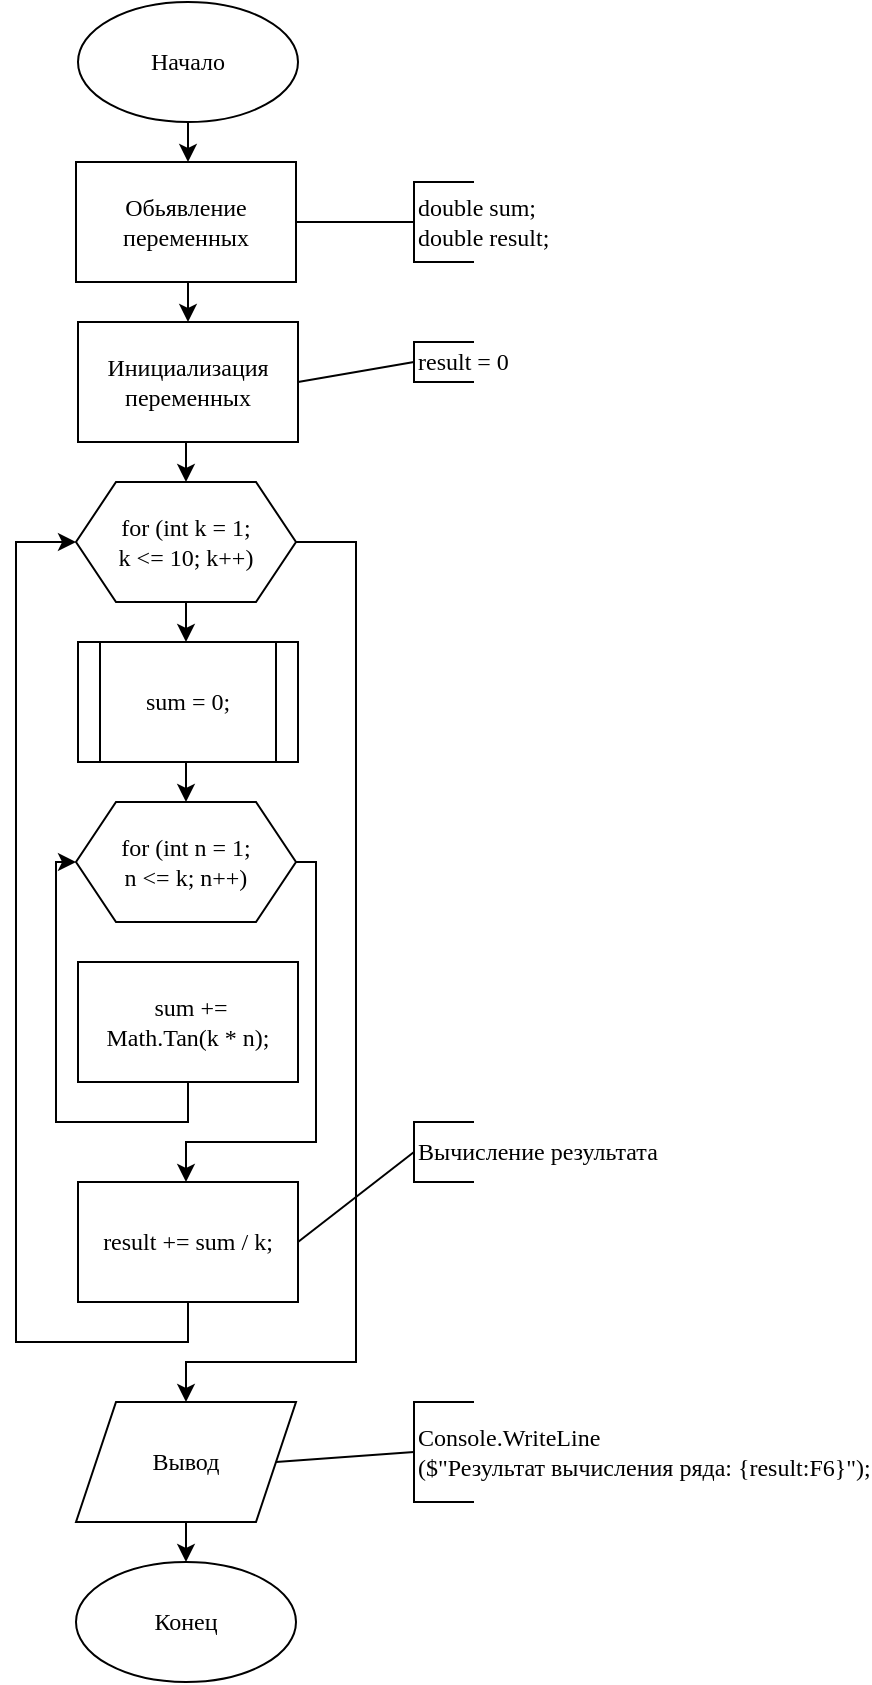 <mxfile version="27.0.9">
  <diagram name="Страница — 1" id="vNnbNYLnSpACUdDe8LjB">
    <mxGraphModel dx="1653" dy="889" grid="0" gridSize="10" guides="1" tooltips="1" connect="1" arrows="1" fold="1" page="1" pageScale="1" pageWidth="827" pageHeight="1169" math="0" shadow="0">
      <root>
        <mxCell id="0" />
        <mxCell id="1" parent="0" />
        <mxCell id="Y37Q_AJrjs784LpN_uCI-5" style="edgeStyle=orthogonalEdgeStyle;rounded=0;orthogonalLoop=1;jettySize=auto;html=1;exitX=0.5;exitY=1;exitDx=0;exitDy=0;entryX=0.5;entryY=0;entryDx=0;entryDy=0;" parent="1" source="_M02SwVjfdsvTOFDGe_y-1" edge="1">
          <mxGeometry relative="1" as="geometry">
            <mxPoint x="386" y="90" as="targetPoint" />
          </mxGeometry>
        </mxCell>
        <mxCell id="_M02SwVjfdsvTOFDGe_y-1" value="&lt;font face=&quot;Times New Roman&quot;&gt;Начало&lt;/font&gt;" style="ellipse;whiteSpace=wrap;html=1;" parent="1" vertex="1">
          <mxGeometry x="331" y="10" width="110" height="60" as="geometry" />
        </mxCell>
        <mxCell id="_M02SwVjfdsvTOFDGe_y-9" value="&lt;font face=&quot;Times New Roman&quot;&gt;Конец&lt;/font&gt;" style="ellipse;whiteSpace=wrap;html=1;" parent="1" vertex="1">
          <mxGeometry x="330" y="790" width="110" height="60" as="geometry" />
        </mxCell>
        <mxCell id="Y37Q_AJrjs784LpN_uCI-61" style="edgeStyle=orthogonalEdgeStyle;rounded=0;orthogonalLoop=1;jettySize=auto;html=1;exitX=0.5;exitY=1;exitDx=0;exitDy=0;entryX=0.5;entryY=0;entryDx=0;entryDy=0;" parent="1" source="Y37Q_AJrjs784LpN_uCI-21" edge="1">
          <mxGeometry relative="1" as="geometry">
            <mxPoint x="385" y="250" as="targetPoint" />
          </mxGeometry>
        </mxCell>
        <mxCell id="Y37Q_AJrjs784LpN_uCI-21" value="&lt;font face=&quot;Times New Roman&quot;&gt;Инициализация переменных&lt;/font&gt;" style="rounded=0;whiteSpace=wrap;html=1;" parent="1" vertex="1">
          <mxGeometry x="331" y="170" width="110" height="60" as="geometry" />
        </mxCell>
        <mxCell id="Y37Q_AJrjs784LpN_uCI-24" value="" style="endArrow=none;html=1;rounded=0;exitX=1;exitY=0.5;exitDx=0;exitDy=0;entryX=0;entryY=0.5;entryDx=0;entryDy=0;entryPerimeter=0;" parent="1" source="Y37Q_AJrjs784LpN_uCI-21" target="Y37Q_AJrjs784LpN_uCI-37" edge="1">
          <mxGeometry width="50" height="50" relative="1" as="geometry">
            <mxPoint x="479" y="200" as="sourcePoint" />
            <mxPoint x="499" y="180" as="targetPoint" />
          </mxGeometry>
        </mxCell>
        <mxCell id="Y37Q_AJrjs784LpN_uCI-33" style="edgeStyle=orthogonalEdgeStyle;rounded=0;orthogonalLoop=1;jettySize=auto;html=1;exitX=0.5;exitY=1;exitDx=0;exitDy=0;entryX=0.5;entryY=0;entryDx=0;entryDy=0;" parent="1" target="_M02SwVjfdsvTOFDGe_y-9" edge="1">
          <mxGeometry relative="1" as="geometry">
            <mxPoint x="385.0" y="770.0" as="sourcePoint" />
          </mxGeometry>
        </mxCell>
        <mxCell id="Y37Q_AJrjs784LpN_uCI-36" value="" style="endArrow=none;html=1;rounded=0;exitX=1;exitY=0.5;exitDx=0;exitDy=0;entryX=0;entryY=0.5;entryDx=0;entryDy=0;entryPerimeter=0;" parent="1" source="Y37Q_AJrjs784LpN_uCI-48" target="Y37Q_AJrjs784LpN_uCI-41" edge="1">
          <mxGeometry width="50" height="50" relative="1" as="geometry">
            <mxPoint x="440.0" y="740.0" as="sourcePoint" />
            <mxPoint x="499" y="720" as="targetPoint" />
          </mxGeometry>
        </mxCell>
        <mxCell id="Y37Q_AJrjs784LpN_uCI-37" value="&lt;font face=&quot;Times New Roman&quot;&gt;result = 0&lt;/font&gt;" style="strokeWidth=1;html=1;shape=mxgraph.flowchart.annotation_1;align=left;pointerEvents=1;" parent="1" vertex="1">
          <mxGeometry x="499" y="180" width="30" height="20" as="geometry" />
        </mxCell>
        <mxCell id="Y37Q_AJrjs784LpN_uCI-41" value="&lt;font face=&quot;Times New Roman&quot;&gt;Console.WriteLine&lt;/font&gt;&lt;div&gt;&lt;font face=&quot;Times New Roman&quot;&gt;($&quot;Результат вычисления ряда: {result:F6}&quot;);&lt;/font&gt;&lt;/div&gt;" style="strokeWidth=1;html=1;shape=mxgraph.flowchart.annotation_1;align=left;pointerEvents=1;" parent="1" vertex="1">
          <mxGeometry x="499" y="710" width="30" height="50" as="geometry" />
        </mxCell>
        <mxCell id="Y37Q_AJrjs784LpN_uCI-46" value="&lt;font face=&quot;Times New Roman&quot;&gt;Вычисление результата&lt;/font&gt;" style="strokeWidth=1;html=1;shape=mxgraph.flowchart.annotation_1;align=left;pointerEvents=1;" parent="1" vertex="1">
          <mxGeometry x="499" y="570" width="30" height="30" as="geometry" />
        </mxCell>
        <mxCell id="Y37Q_AJrjs784LpN_uCI-47" value="" style="endArrow=none;html=1;rounded=0;exitX=1;exitY=0.5;exitDx=0;exitDy=0;entryX=0;entryY=0.5;entryDx=0;entryDy=0;entryPerimeter=0;" parent="1" source="a5Qzu0iOr2TqkX1btSa7-7" target="Y37Q_AJrjs784LpN_uCI-46" edge="1">
          <mxGeometry width="50" height="50" relative="1" as="geometry">
            <mxPoint x="430" y="700" as="sourcePoint" />
            <mxPoint x="489" y="660" as="targetPoint" />
          </mxGeometry>
        </mxCell>
        <mxCell id="Y37Q_AJrjs784LpN_uCI-48" value="&lt;font face=&quot;Times New Roman&quot;&gt;Вывод&lt;/font&gt;" style="shape=parallelogram;perimeter=parallelogramPerimeter;whiteSpace=wrap;html=1;fixedSize=1;" parent="1" vertex="1">
          <mxGeometry x="330" y="710" width="110" height="60" as="geometry" />
        </mxCell>
        <mxCell id="Y37Q_AJrjs784LpN_uCI-56" style="edgeStyle=orthogonalEdgeStyle;rounded=0;orthogonalLoop=1;jettySize=auto;html=1;exitX=1;exitY=0.5;exitDx=0;exitDy=0;entryX=0.5;entryY=0;entryDx=0;entryDy=0;" parent="1" edge="1" target="Y37Q_AJrjs784LpN_uCI-48">
          <mxGeometry relative="1" as="geometry">
            <mxPoint x="380" y="720" as="targetPoint" />
            <mxPoint x="440" y="280" as="sourcePoint" />
            <Array as="points">
              <mxPoint x="470" y="280" />
              <mxPoint x="470" y="690" />
              <mxPoint x="385" y="690" />
            </Array>
          </mxGeometry>
        </mxCell>
        <mxCell id="Y37Q_AJrjs784LpN_uCI-63" style="edgeStyle=orthogonalEdgeStyle;rounded=0;orthogonalLoop=1;jettySize=auto;html=1;exitX=0.5;exitY=1;exitDx=0;exitDy=0;entryX=0.5;entryY=0;entryDx=0;entryDy=0;" parent="1" edge="1">
          <mxGeometry relative="1" as="geometry">
            <mxPoint x="385" y="310" as="sourcePoint" />
            <mxPoint x="385" y="330" as="targetPoint" />
          </mxGeometry>
        </mxCell>
        <mxCell id="Y37Q_AJrjs784LpN_uCI-59" style="edgeStyle=orthogonalEdgeStyle;rounded=0;orthogonalLoop=1;jettySize=auto;html=1;entryX=0;entryY=0.5;entryDx=0;entryDy=0;exitX=0.5;exitY=1;exitDx=0;exitDy=0;" parent="1" edge="1" source="a5Qzu0iOr2TqkX1btSa7-7">
          <mxGeometry relative="1" as="geometry">
            <Array as="points">
              <mxPoint x="386" y="680" />
              <mxPoint x="300" y="680" />
              <mxPoint x="300" y="280" />
            </Array>
            <mxPoint x="370" y="680" as="sourcePoint" />
            <mxPoint x="330" y="280" as="targetPoint" />
          </mxGeometry>
        </mxCell>
        <mxCell id="Y37Q_AJrjs784LpN_uCI-66" value="&lt;font face=&quot;Times New Roman&quot;&gt;for (int k = 1;&lt;/font&gt;&lt;div&gt;&lt;font face=&quot;Times New Roman&quot;&gt;k &amp;lt;= 10; k++)&lt;/font&gt;&lt;/div&gt;" style="shape=hexagon;perimeter=hexagonPerimeter2;whiteSpace=wrap;html=1;fixedSize=1;" parent="1" vertex="1">
          <mxGeometry x="330" y="250" width="110" height="60" as="geometry" />
        </mxCell>
        <mxCell id="Y37Q_AJrjs784LpN_uCI-68" style="edgeStyle=orthogonalEdgeStyle;rounded=0;orthogonalLoop=1;jettySize=auto;html=1;exitX=0.5;exitY=1;exitDx=0;exitDy=0;entryX=0.5;entryY=0;entryDx=0;entryDy=0;" parent="1" source="Y37Q_AJrjs784LpN_uCI-67" target="Y37Q_AJrjs784LpN_uCI-21" edge="1">
          <mxGeometry relative="1" as="geometry" />
        </mxCell>
        <mxCell id="Y37Q_AJrjs784LpN_uCI-67" value="&lt;font face=&quot;Times New Roman&quot;&gt;Обьявление переменных&lt;/font&gt;" style="rounded=0;whiteSpace=wrap;html=1;" parent="1" vertex="1">
          <mxGeometry x="330" y="90" width="110" height="60" as="geometry" />
        </mxCell>
        <mxCell id="Y37Q_AJrjs784LpN_uCI-69" value="&lt;div&gt;&lt;font face=&quot;Times New Roman&quot;&gt;double sum;&lt;/font&gt;&lt;/div&gt;&lt;div&gt;&lt;font face=&quot;Times New Roman&quot;&gt;double result;&lt;/font&gt;&lt;/div&gt;" style="strokeWidth=1;html=1;shape=mxgraph.flowchart.annotation_1;align=left;pointerEvents=1;" parent="1" vertex="1">
          <mxGeometry x="499" y="100" width="30" height="40" as="geometry" />
        </mxCell>
        <mxCell id="Y37Q_AJrjs784LpN_uCI-70" value="" style="endArrow=none;html=1;rounded=0;entryX=0;entryY=0.5;entryDx=0;entryDy=0;entryPerimeter=0;" parent="1" target="Y37Q_AJrjs784LpN_uCI-69" edge="1">
          <mxGeometry width="50" height="50" relative="1" as="geometry">
            <mxPoint x="440" y="120" as="sourcePoint" />
            <mxPoint x="490" y="80" as="targetPoint" />
          </mxGeometry>
        </mxCell>
        <mxCell id="a5Qzu0iOr2TqkX1btSa7-4" style="edgeStyle=orthogonalEdgeStyle;rounded=0;orthogonalLoop=1;jettySize=auto;html=1;exitX=1;exitY=0.5;exitDx=0;exitDy=0;" edge="1" parent="1" source="a5Qzu0iOr2TqkX1btSa7-1">
          <mxGeometry relative="1" as="geometry">
            <mxPoint x="385" y="600" as="targetPoint" />
            <Array as="points">
              <mxPoint x="450" y="440" />
              <mxPoint x="450" y="580" />
            </Array>
          </mxGeometry>
        </mxCell>
        <mxCell id="a5Qzu0iOr2TqkX1btSa7-1" value="&lt;font&gt;for (int n = 1;&lt;/font&gt;&lt;div&gt;&lt;font&gt;n &amp;lt;= k; n++)&lt;/font&gt;&lt;/div&gt;" style="shape=hexagon;perimeter=hexagonPerimeter2;whiteSpace=wrap;html=1;fixedSize=1;fontFamily=Times New Roman;" vertex="1" parent="1">
          <mxGeometry x="330" y="410" width="110" height="60" as="geometry" />
        </mxCell>
        <mxCell id="a5Qzu0iOr2TqkX1btSa7-5" style="edgeStyle=orthogonalEdgeStyle;rounded=0;orthogonalLoop=1;jettySize=auto;html=1;exitX=0.5;exitY=1;exitDx=0;exitDy=0;entryX=0;entryY=0.5;entryDx=0;entryDy=0;" edge="1" parent="1" source="a5Qzu0iOr2TqkX1btSa7-3" target="a5Qzu0iOr2TqkX1btSa7-1">
          <mxGeometry relative="1" as="geometry">
            <Array as="points">
              <mxPoint x="386" y="570" />
              <mxPoint x="320" y="570" />
              <mxPoint x="320" y="440" />
            </Array>
          </mxGeometry>
        </mxCell>
        <mxCell id="a5Qzu0iOr2TqkX1btSa7-3" value="&lt;font face=&quot;Times New Roman&quot;&gt;&amp;nbsp;sum +=&lt;/font&gt;&lt;div&gt;&lt;font face=&quot;Times New Roman&quot;&gt;Math.Tan(k * n)&lt;/font&gt;&lt;font face=&quot;Times New Roman&quot;&gt;;&lt;/font&gt;&lt;/div&gt;" style="rounded=0;whiteSpace=wrap;html=1;" vertex="1" parent="1">
          <mxGeometry x="331" y="490" width="110" height="60" as="geometry" />
        </mxCell>
        <mxCell id="a5Qzu0iOr2TqkX1btSa7-8" style="edgeStyle=orthogonalEdgeStyle;rounded=0;orthogonalLoop=1;jettySize=auto;html=1;exitX=0.5;exitY=1;exitDx=0;exitDy=0;entryX=0.5;entryY=0;entryDx=0;entryDy=0;" edge="1" parent="1" source="a5Qzu0iOr2TqkX1btSa7-6" target="a5Qzu0iOr2TqkX1btSa7-1">
          <mxGeometry relative="1" as="geometry" />
        </mxCell>
        <mxCell id="a5Qzu0iOr2TqkX1btSa7-6" value="&lt;span style=&quot;font-family: &amp;quot;Times New Roman&amp;quot;;&quot;&gt;sum = 0;&lt;/span&gt;" style="shape=process;whiteSpace=wrap;html=1;backgroundOutline=1;" vertex="1" parent="1">
          <mxGeometry x="331" y="330" width="110" height="60" as="geometry" />
        </mxCell>
        <mxCell id="a5Qzu0iOr2TqkX1btSa7-7" value="&lt;span style=&quot;font-family: &amp;quot;Times New Roman&amp;quot;; text-align: left; text-wrap-mode: nowrap;&quot;&gt;result += sum / k;&lt;/span&gt;" style="rounded=0;whiteSpace=wrap;html=1;" vertex="1" parent="1">
          <mxGeometry x="331" y="600" width="110" height="60" as="geometry" />
        </mxCell>
      </root>
    </mxGraphModel>
  </diagram>
</mxfile>
